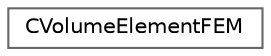 digraph "Graphical Class Hierarchy"
{
 // LATEX_PDF_SIZE
  bgcolor="transparent";
  edge [fontname=Helvetica,fontsize=10,labelfontname=Helvetica,labelfontsize=10];
  node [fontname=Helvetica,fontsize=10,shape=box,height=0.2,width=0.4];
  rankdir="LR";
  Node0 [id="Node000000",label="CVolumeElementFEM",height=0.2,width=0.4,color="grey40", fillcolor="white", style="filled",URL="$classCVolumeElementFEM.html",tooltip="Class to store a volume element for the FEM solver."];
}

